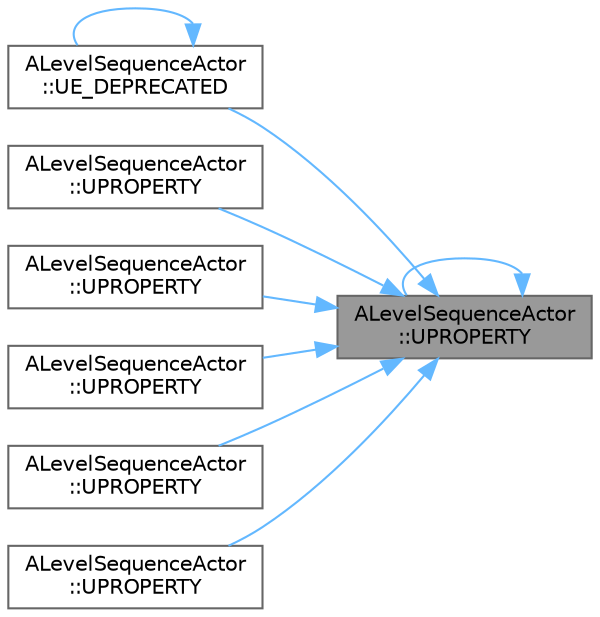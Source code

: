 digraph "ALevelSequenceActor::UPROPERTY"
{
 // INTERACTIVE_SVG=YES
 // LATEX_PDF_SIZE
  bgcolor="transparent";
  edge [fontname=Helvetica,fontsize=10,labelfontname=Helvetica,labelfontsize=10];
  node [fontname=Helvetica,fontsize=10,shape=box,height=0.2,width=0.4];
  rankdir="RL";
  Node1 [id="Node000001",label="ALevelSequenceActor\l::UPROPERTY",height=0.2,width=0.4,color="gray40", fillcolor="grey60", style="filled", fontcolor="black",tooltip=" "];
  Node1 -> Node2 [id="edge1_Node000001_Node000002",dir="back",color="steelblue1",style="solid",tooltip=" "];
  Node2 [id="Node000002",label="ALevelSequenceActor\l::UE_DEPRECATED",height=0.2,width=0.4,color="grey40", fillcolor="white", style="filled",URL="$d6/d5c/classALevelSequenceActor.html#adf14775ce653a6241a89bd73097ad5d3",tooltip=" "];
  Node2 -> Node2 [id="edge2_Node000002_Node000002",dir="back",color="steelblue1",style="solid",tooltip=" "];
  Node1 -> Node3 [id="edge3_Node000001_Node000003",dir="back",color="steelblue1",style="solid",tooltip=" "];
  Node3 [id="Node000003",label="ALevelSequenceActor\l::UPROPERTY",height=0.2,width=0.4,color="grey40", fillcolor="white", style="filled",URL="$d6/d5c/classALevelSequenceActor.html#a0caee47402d2c8f7b7c4c3c4d94a05e6",tooltip=" "];
  Node1 -> Node4 [id="edge4_Node000001_Node000004",dir="back",color="steelblue1",style="solid",tooltip=" "];
  Node4 [id="Node000004",label="ALevelSequenceActor\l::UPROPERTY",height=0.2,width=0.4,color="grey40", fillcolor="white", style="filled",URL="$d6/d5c/classALevelSequenceActor.html#ae6a7b7e5d500c535a84a5a9441d6c1c5",tooltip=" "];
  Node1 -> Node5 [id="edge5_Node000001_Node000005",dir="back",color="steelblue1",style="solid",tooltip=" "];
  Node5 [id="Node000005",label="ALevelSequenceActor\l::UPROPERTY",height=0.2,width=0.4,color="grey40", fillcolor="white", style="filled",URL="$d6/d5c/classALevelSequenceActor.html#ac0061241c2292db75baac129d8933760",tooltip="Mapping of actors to override the sequence bindings with."];
  Node1 -> Node6 [id="edge6_Node000001_Node000006",dir="back",color="steelblue1",style="solid",tooltip=" "];
  Node6 [id="Node000006",label="ALevelSequenceActor\l::UPROPERTY",height=0.2,width=0.4,color="grey40", fillcolor="white", style="filled",URL="$d6/d5c/classALevelSequenceActor.html#a37bca056becb448973b863b09fe9e58a",tooltip="Enable specification of dynamic instance data to be supplied to the sequence during playback."];
  Node1 -> Node1 [id="edge7_Node000001_Node000001",dir="back",color="steelblue1",style="solid",tooltip=" "];
  Node1 -> Node7 [id="edge8_Node000001_Node000007",dir="back",color="steelblue1",style="solid",tooltip=" "];
  Node7 [id="Node000007",label="ALevelSequenceActor\l::UPROPERTY",height=0.2,width=0.4,color="grey40", fillcolor="white", style="filled",URL="$d6/d5c/classALevelSequenceActor.html#ac07f6eaa276c3a022fa019a609f85e4c",tooltip=" "];
}
